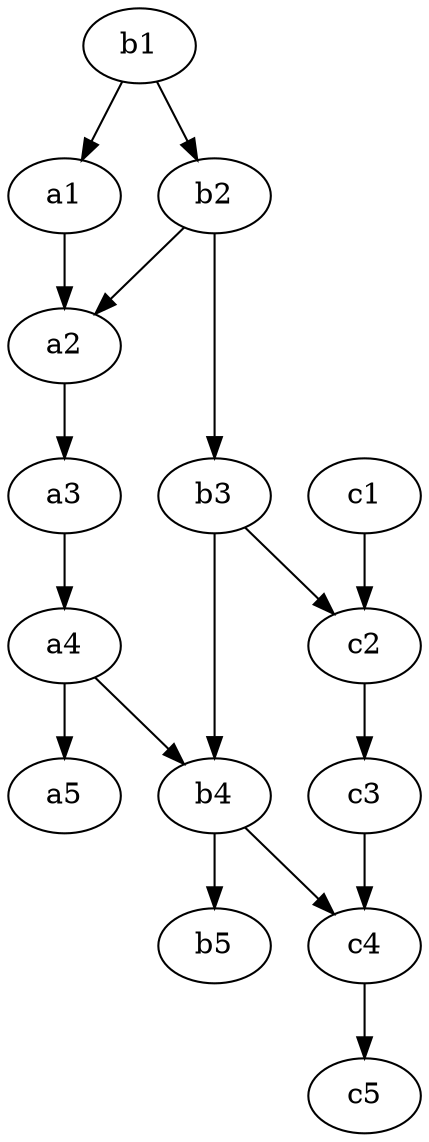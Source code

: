 digraph G {
  "b2";
  "a1";
  "a2";
  "a3";
  "c5";
  "c4";
  "a4";
  "a5";
  "b1";
  "b3";
  "c2";
  "b4";
  "c3";
  "b5";
  "c1";
  "b2" -> "a2";
  "b2" -> "b3";
  "a1" -> "a2";
  "a2" -> "a3";
  "a3" -> "a4";
  "c4" -> "c5";
  "a4" -> "b4";
  "a4" -> "a5";
  "b1" -> "b2";
  "b1" -> "a1";
  "b3" -> "c2";
  "b3" -> "b4";
  "c2" -> "c3";
  "b4" -> "b5";
  "b4" -> "c4";
  "c3" -> "c4";
  "c1" -> "c2";
}
